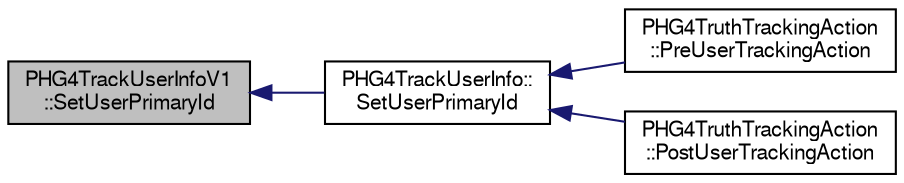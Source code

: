 digraph "PHG4TrackUserInfoV1::SetUserPrimaryId"
{
  bgcolor="transparent";
  edge [fontname="FreeSans",fontsize="10",labelfontname="FreeSans",labelfontsize="10"];
  node [fontname="FreeSans",fontsize="10",shape=record];
  rankdir="LR";
  Node1 [label="PHG4TrackUserInfoV1\l::SetUserPrimaryId",height=0.2,width=0.4,color="black", fillcolor="grey75", style="filled" fontcolor="black"];
  Node1 -> Node2 [dir="back",color="midnightblue",fontsize="10",style="solid",fontname="FreeSans"];
  Node2 [label="PHG4TrackUserInfo::\lSetUserPrimaryId",height=0.2,width=0.4,color="black",URL="$d2/d7f/namespacePHG4TrackUserInfo.html#a03caebd1436815efcb5a30b94004efe9"];
  Node2 -> Node3 [dir="back",color="midnightblue",fontsize="10",style="solid",fontname="FreeSans"];
  Node3 [label="PHG4TruthTrackingAction\l::PreUserTrackingAction",height=0.2,width=0.4,color="black",URL="$db/d5c/classPHG4TruthTrackingAction.html#a22bc2cb2f4cdd07e12eee38c1a43f586",tooltip="tracking action "];
  Node2 -> Node4 [dir="back",color="midnightblue",fontsize="10",style="solid",fontname="FreeSans"];
  Node4 [label="PHG4TruthTrackingAction\l::PostUserTrackingAction",height=0.2,width=0.4,color="black",URL="$db/d5c/classPHG4TruthTrackingAction.html#ad4328f939fbbb908a2889a808c806edd"];
}
